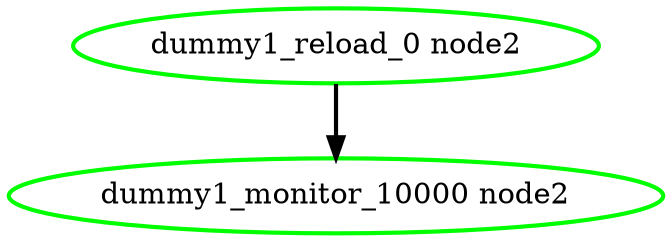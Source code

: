  digraph "g" {
"dummy1_monitor_10000 node2" [ style=bold color="green" fontcolor="black"]
"dummy1_reload_0 node2" -> "dummy1_monitor_10000 node2" [ style = bold]
"dummy1_reload_0 node2" [ style=bold color="green" fontcolor="black"]
}
